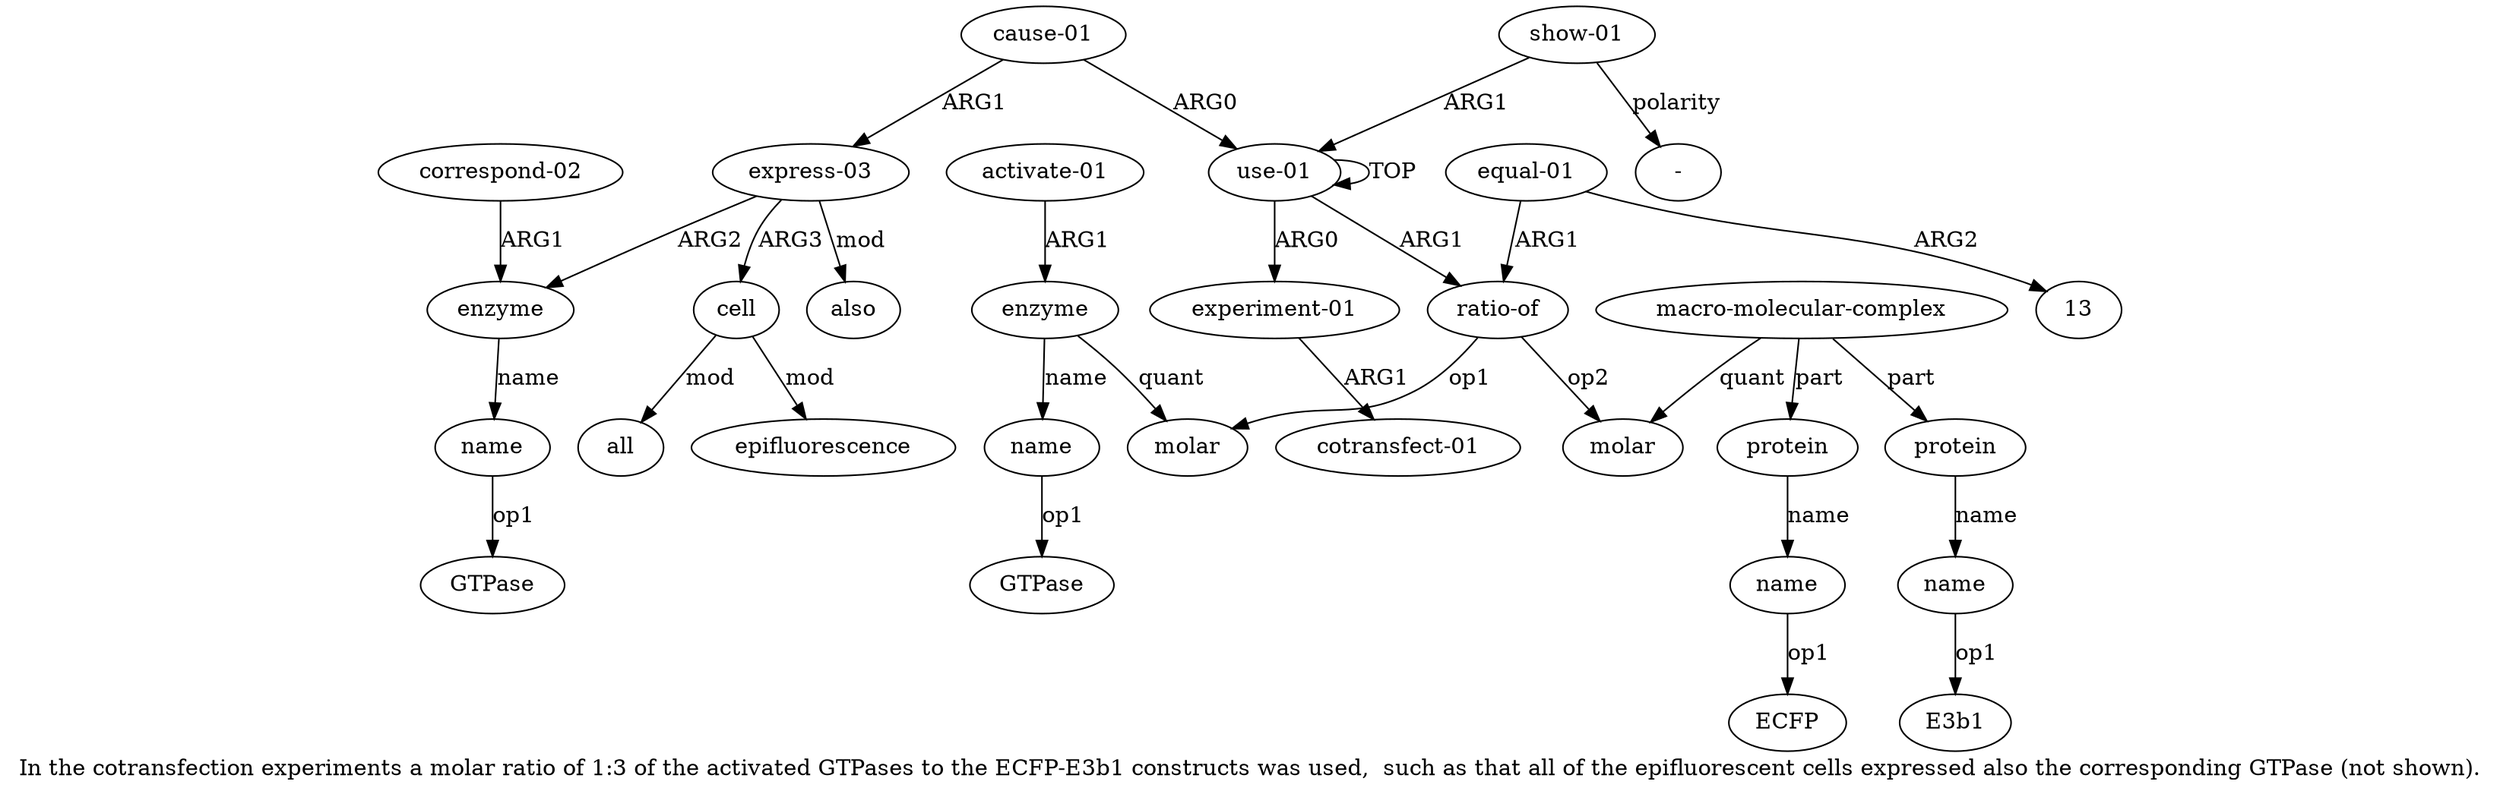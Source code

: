 digraph  {
	graph [label="In the cotransfection experiments a molar ratio of 1:3 of the activated GTPases to the ECFP-E3b1 constructs was used,  such as that \
all of the epifluorescent cells expressed also the corresponding GTPase (not shown)."];
	node [label="\N"];
	a20	 [color=black,
		gold_ind=20,
		gold_label=cell,
		label=cell,
		test_ind=20,
		test_label=cell];
	a21	 [color=black,
		gold_ind=21,
		gold_label=all,
		label=all,
		test_ind=21,
		test_label=all];
	a20 -> a21 [key=0,
	color=black,
	gold_label=mod,
	label=mod,
	test_label=mod];
a22 [color=black,
	gold_ind=22,
	gold_label=epifluorescence,
	label=epifluorescence,
	test_ind=22,
	test_label=epifluorescence];
a20 -> a22 [key=0,
color=black,
gold_label=mod,
label=mod,
test_label=mod];
a23 [color=black,
gold_ind=23,
gold_label=also,
label=also,
test_ind=23,
test_label=also];
a24 [color=black,
gold_ind=24,
gold_label="show-01",
label="show-01",
test_ind=24,
test_label="show-01"];
"a24 -" [color=black,
gold_ind=-1,
gold_label="-",
label="-",
test_ind=-1,
test_label="-"];
a24 -> "a24 -" [key=0,
color=black,
gold_label=polarity,
label=polarity,
test_label=polarity];
a0 [color=black,
gold_ind=0,
gold_label="use-01",
label="use-01",
test_ind=0,
test_label="use-01"];
a24 -> a0 [key=0,
color=black,
gold_label=ARG1,
label=ARG1,
test_label=ARG1];
"a18 GTPase" [color=black,
gold_ind=-1,
gold_label=GTPase,
label=GTPase,
test_ind=-1,
test_label=GTPase];
"a13 E3b1" [color=black,
gold_ind=-1,
gold_label=E3b1,
label=E3b1,
test_ind=-1,
test_label=E3b1];
"a6 GTPase" [color=black,
gold_ind=-1,
gold_label=GTPase,
label=GTPase,
test_ind=-1,
test_label=GTPase];
a15 [color=black,
gold_ind=15,
gold_label="cause-01",
label="cause-01",
test_ind=15,
test_label="cause-01"];
a16 [color=black,
gold_ind=16,
gold_label="express-03",
label="express-03",
test_ind=16,
test_label="express-03"];
a15 -> a16 [key=0,
color=black,
gold_label=ARG1,
label=ARG1,
test_label=ARG1];
a15 -> a0 [key=0,
color=black,
gold_label=ARG0,
label=ARG0,
test_label=ARG0];
a14 [color=black,
gold_ind=14,
gold_label="equal-01",
label="equal-01",
test_ind=14,
test_label="equal-01"];
a3 [color=black,
gold_ind=3,
gold_label="ratio-of",
label="ratio-of",
test_ind=3,
test_label="ratio-of"];
a14 -> a3 [key=0,
color=black,
gold_label=ARG1,
label=ARG1,
test_label=ARG1];
"a14 13" [color=black,
gold_ind=-1,
gold_label=13,
label=13,
test_ind=-1,
test_label=13];
a14 -> "a14 13" [key=0,
color=black,
gold_label=ARG2,
label=ARG2,
test_label=ARG2];
a17 [color=black,
gold_ind=17,
gold_label=enzyme,
label=enzyme,
test_ind=17,
test_label=enzyme];
a18 [color=black,
gold_ind=18,
gold_label=name,
label=name,
test_ind=18,
test_label=name];
a17 -> a18 [key=0,
color=black,
gold_label=name,
label=name,
test_label=name];
a16 -> a20 [key=0,
color=black,
gold_label=ARG3,
label=ARG3,
test_label=ARG3];
a16 -> a23 [key=0,
color=black,
gold_label=mod,
label=mod,
test_label=mod];
a16 -> a17 [key=0,
color=black,
gold_label=ARG2,
label=ARG2,
test_label=ARG2];
a11 [color=black,
gold_ind=11,
gold_label=name,
label=name,
test_ind=11,
test_label=name];
"a11 ECFP" [color=black,
gold_ind=-1,
gold_label=ECFP,
label=ECFP,
test_ind=-1,
test_label=ECFP];
a11 -> "a11 ECFP" [key=0,
color=black,
gold_label=op1,
label=op1,
test_label=op1];
a10 [color=black,
gold_ind=10,
gold_label=protein,
label=protein,
test_ind=10,
test_label=protein];
a10 -> a11 [key=0,
color=black,
gold_label=name,
label=name,
test_label=name];
a13 [color=black,
gold_ind=13,
gold_label=name,
label=name,
test_ind=13,
test_label=name];
a13 -> "a13 E3b1" [key=0,
color=black,
gold_label=op1,
label=op1,
test_label=op1];
a12 [color=black,
gold_ind=12,
gold_label=protein,
label=protein,
test_ind=12,
test_label=protein];
a12 -> a13 [key=0,
color=black,
gold_label=name,
label=name,
test_label=name];
a19 [color=black,
gold_ind=19,
gold_label="correspond-02",
label="correspond-02",
test_ind=19,
test_label="correspond-02"];
a19 -> a17 [key=0,
color=black,
gold_label=ARG1,
label=ARG1,
test_label=ARG1];
a18 -> "a18 GTPase" [key=0,
color=black,
gold_label=op1,
label=op1,
test_label=op1];
a1 [color=black,
gold_ind=1,
gold_label="experiment-01",
label="experiment-01",
test_ind=1,
test_label="experiment-01"];
a2 [color=black,
gold_ind=2,
gold_label="cotransfect-01",
label="cotransfect-01",
test_ind=2,
test_label="cotransfect-01"];
a1 -> a2 [key=0,
color=black,
gold_label=ARG1,
label=ARG1,
test_label=ARG1];
a0 -> a1 [key=0,
color=black,
gold_label=ARG0,
label=ARG0,
test_label=ARG0];
a0 -> a0 [key=0,
color=black,
gold_label=TOP,
label=TOP,
test_label=TOP];
a0 -> a3 [key=0,
color=black,
gold_label=ARG1,
label=ARG1,
test_label=ARG1];
a4 [color=black,
gold_ind=4,
gold_label=molar,
label=molar,
test_ind=4,
test_label=molar];
a3 -> a4 [key=0,
color=black,
gold_label=op1,
label=op1,
test_label=op1];
a8 [color=black,
gold_ind=8,
gold_label=molar,
label=molar,
test_ind=8,
test_label=molar];
a3 -> a8 [key=0,
color=black,
gold_label=op2,
label=op2,
test_label=op2];
a5 [color=black,
gold_ind=5,
gold_label=enzyme,
label=enzyme,
test_ind=5,
test_label=enzyme];
a5 -> a4 [key=0,
color=black,
gold_label=quant,
label=quant,
test_label=quant];
a6 [color=black,
gold_ind=6,
gold_label=name,
label=name,
test_ind=6,
test_label=name];
a5 -> a6 [key=0,
color=black,
gold_label=name,
label=name,
test_label=name];
a7 [color=black,
gold_ind=7,
gold_label="activate-01",
label="activate-01",
test_ind=7,
test_label="activate-01"];
a7 -> a5 [key=0,
color=black,
gold_label=ARG1,
label=ARG1,
test_label=ARG1];
a6 -> "a6 GTPase" [key=0,
color=black,
gold_label=op1,
label=op1,
test_label=op1];
a9 [color=black,
gold_ind=9,
gold_label="macro-molecular-complex",
label="macro-molecular-complex",
test_ind=9,
test_label="macro-molecular-complex"];
a9 -> a10 [key=0,
color=black,
gold_label=part,
label=part,
test_label=part];
a9 -> a12 [key=0,
color=black,
gold_label=part,
label=part,
test_label=part];
a9 -> a8 [key=0,
color=black,
gold_label=quant,
label=quant,
test_label=quant];
}
